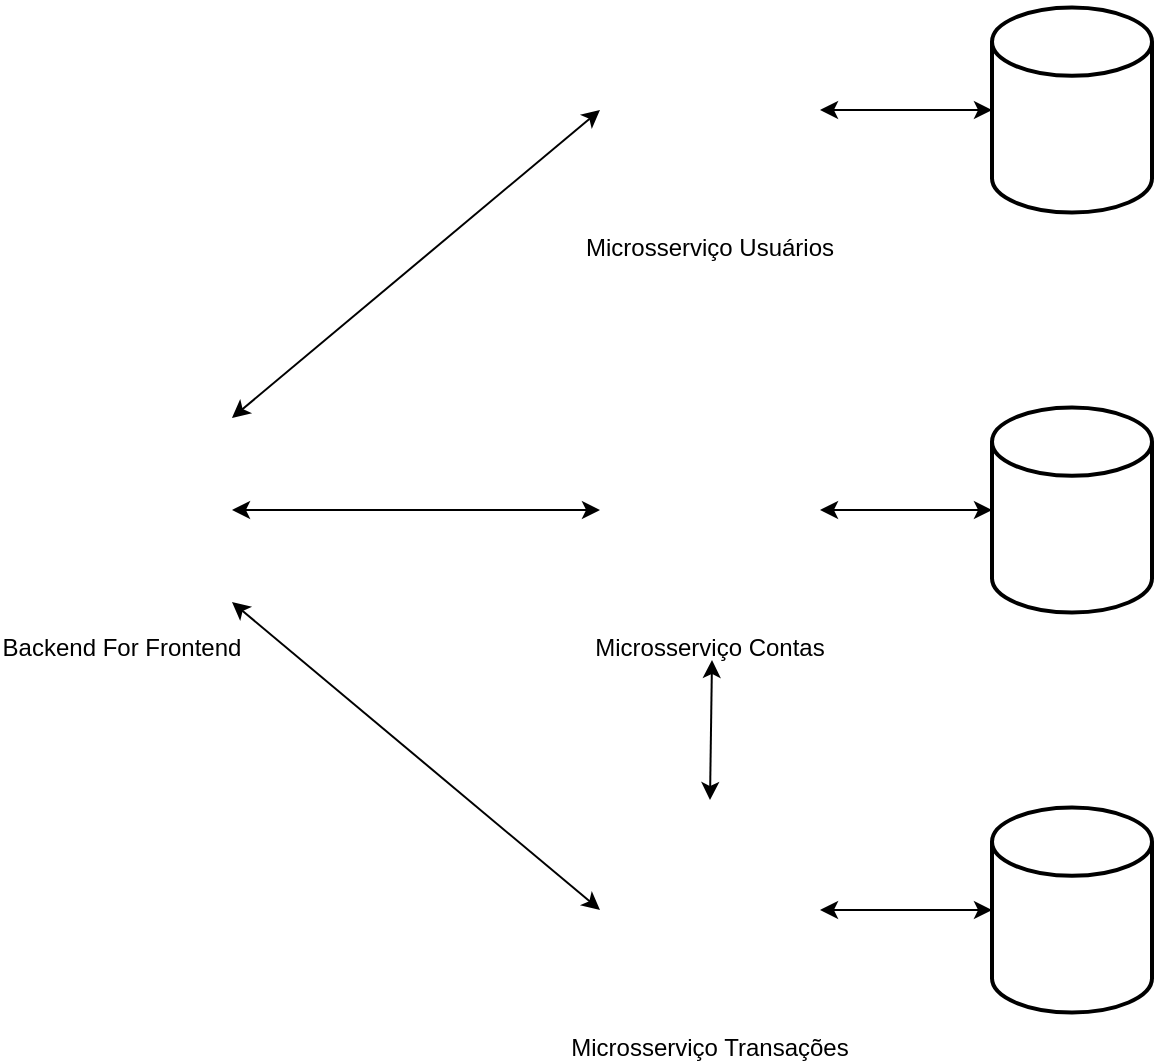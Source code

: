 <?xml version="1.0" encoding="UTF-8"?>
<mxfile version="24.4.8" type="google">
  <diagram name="Página-1" id="wyG1_XZOK64VyqssJD78">
    <mxGraphModel dx="978" dy="1389" grid="1" gridSize="10" guides="1" tooltips="1" connect="1" arrows="1" fold="1" page="1" pageScale="1" pageWidth="1169" pageHeight="827" math="0" shadow="0">
      <root>
        <mxCell id="0" />
        <mxCell id="1" parent="0" />
        <mxCell id="Dey9jI3-ztKfG_yNGH6g-6" style="edgeStyle=orthogonalEdgeStyle;rounded=0;orthogonalLoop=1;jettySize=auto;html=1;entryX=0;entryY=0.5;entryDx=0;entryDy=0;startArrow=classic;startFill=1;" parent="1" source="Dey9jI3-ztKfG_yNGH6g-1" target="Dey9jI3-ztKfG_yNGH6g-3" edge="1">
          <mxGeometry relative="1" as="geometry" />
        </mxCell>
        <mxCell id="Dey9jI3-ztKfG_yNGH6g-7" style="rounded=0;orthogonalLoop=1;jettySize=auto;html=1;entryX=0;entryY=0.5;entryDx=0;entryDy=0;startArrow=classic;startFill=1;" parent="1" source="Dey9jI3-ztKfG_yNGH6g-1" target="Dey9jI3-ztKfG_yNGH6g-2" edge="1">
          <mxGeometry relative="1" as="geometry" />
        </mxCell>
        <mxCell id="Dey9jI3-ztKfG_yNGH6g-8" style="rounded=0;orthogonalLoop=1;jettySize=auto;html=1;entryX=0;entryY=0.5;entryDx=0;entryDy=0;startArrow=classic;startFill=1;" parent="1" source="Dey9jI3-ztKfG_yNGH6g-1" target="Dey9jI3-ztKfG_yNGH6g-4" edge="1">
          <mxGeometry relative="1" as="geometry" />
        </mxCell>
        <mxCell id="Dey9jI3-ztKfG_yNGH6g-1" value="Backend For Frontend&#xa;" style="shape=image;verticalLabelPosition=bottom;labelBackgroundColor=default;verticalAlign=top;aspect=fixed;imageAspect=0;image=https://pt.quarkus.io/assets/images/brand/quarkus_icon_default.svg;" parent="1" vertex="1">
          <mxGeometry x="120" y="160" width="110" height="110" as="geometry" />
        </mxCell>
        <mxCell id="Dey9jI3-ztKfG_yNGH6g-2" value="Microsserviço Usuários&#xa;" style="shape=image;verticalLabelPosition=bottom;labelBackgroundColor=default;verticalAlign=top;aspect=fixed;imageAspect=0;image=https://pt.quarkus.io/assets/images/brand/quarkus_icon_default.svg;" parent="1" vertex="1">
          <mxGeometry x="414" y="-40" width="110" height="110" as="geometry" />
        </mxCell>
        <mxCell id="Dey9jI3-ztKfG_yNGH6g-3" value="Microsserviço Contas&#xa;&#xa;" style="shape=image;verticalLabelPosition=bottom;labelBackgroundColor=default;verticalAlign=top;aspect=fixed;imageAspect=0;image=https://pt.quarkus.io/assets/images/brand/quarkus_icon_default.svg;" parent="1" vertex="1">
          <mxGeometry x="414" y="160" width="110" height="110" as="geometry" />
        </mxCell>
        <mxCell id="Dey9jI3-ztKfG_yNGH6g-4" value="Microsserviço Transações&#xa;&#xa;" style="shape=image;verticalLabelPosition=bottom;labelBackgroundColor=default;verticalAlign=top;aspect=fixed;imageAspect=0;image=https://pt.quarkus.io/assets/images/brand/quarkus_icon_default.svg;" parent="1" vertex="1">
          <mxGeometry x="414" y="360" width="110" height="110" as="geometry" />
        </mxCell>
        <mxCell id="Dey9jI3-ztKfG_yNGH6g-9" value="" style="strokeWidth=2;html=1;shape=mxgraph.flowchart.database;whiteSpace=wrap;" parent="1" vertex="1">
          <mxGeometry x="610" y="-36.25" width="80" height="102.5" as="geometry" />
        </mxCell>
        <mxCell id="Dey9jI3-ztKfG_yNGH6g-10" style="edgeStyle=orthogonalEdgeStyle;rounded=0;orthogonalLoop=1;jettySize=auto;html=1;entryX=0;entryY=0.5;entryDx=0;entryDy=0;entryPerimeter=0;startArrow=classic;startFill=1;" parent="1" source="Dey9jI3-ztKfG_yNGH6g-2" target="Dey9jI3-ztKfG_yNGH6g-9" edge="1">
          <mxGeometry relative="1" as="geometry" />
        </mxCell>
        <mxCell id="Dey9jI3-ztKfG_yNGH6g-11" value="" style="strokeWidth=2;html=1;shape=mxgraph.flowchart.database;whiteSpace=wrap;" parent="1" vertex="1">
          <mxGeometry x="610" y="163.75" width="80" height="102.5" as="geometry" />
        </mxCell>
        <mxCell id="Dey9jI3-ztKfG_yNGH6g-12" style="edgeStyle=orthogonalEdgeStyle;rounded=0;orthogonalLoop=1;jettySize=auto;html=1;entryX=0;entryY=0.5;entryDx=0;entryDy=0;entryPerimeter=0;startArrow=classic;startFill=1;" parent="1" source="Dey9jI3-ztKfG_yNGH6g-3" target="Dey9jI3-ztKfG_yNGH6g-11" edge="1">
          <mxGeometry relative="1" as="geometry" />
        </mxCell>
        <mxCell id="Dey9jI3-ztKfG_yNGH6g-13" value="" style="strokeWidth=2;html=1;shape=mxgraph.flowchart.database;whiteSpace=wrap;" parent="1" vertex="1">
          <mxGeometry x="610" y="363.75" width="80" height="102.5" as="geometry" />
        </mxCell>
        <mxCell id="Dey9jI3-ztKfG_yNGH6g-14" style="edgeStyle=orthogonalEdgeStyle;rounded=0;orthogonalLoop=1;jettySize=auto;html=1;entryX=0;entryY=0.5;entryDx=0;entryDy=0;entryPerimeter=0;startArrow=classic;startFill=1;" parent="1" source="Dey9jI3-ztKfG_yNGH6g-4" target="Dey9jI3-ztKfG_yNGH6g-13" edge="1">
          <mxGeometry relative="1" as="geometry" />
        </mxCell>
        <mxCell id="Dey9jI3-ztKfG_yNGH6g-17" value="" style="endArrow=classic;startArrow=classic;html=1;rounded=0;exitX=0.5;exitY=0;exitDx=0;exitDy=0;" parent="1" source="Dey9jI3-ztKfG_yNGH6g-4" edge="1">
          <mxGeometry width="50" height="50" relative="1" as="geometry">
            <mxPoint x="444" y="340" as="sourcePoint" />
            <mxPoint x="470" y="290" as="targetPoint" />
          </mxGeometry>
        </mxCell>
      </root>
    </mxGraphModel>
  </diagram>
</mxfile>
